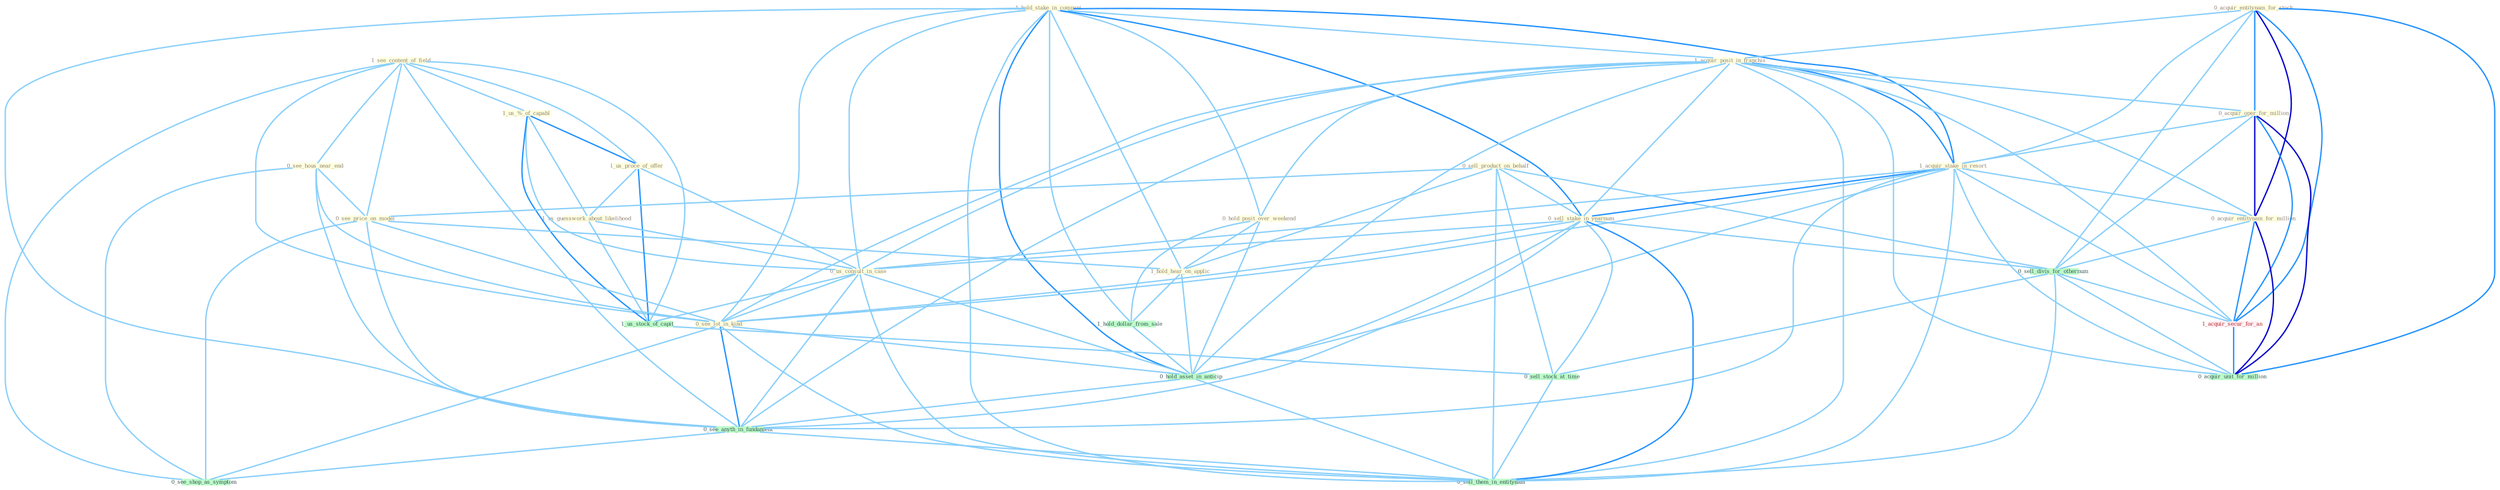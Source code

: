 Graph G{ 
    node
    [shape=polygon,style=filled,width=.5,height=.06,color="#BDFCC9",fixedsize=true,fontsize=4,
    fontcolor="#2f4f4f"];
    {node
    [color="#ffffe0", fontcolor="#8b7d6b"] "1_hold_stake_in_compani " "0_acquir_entitynam_for_stock " "1_see_content_of_field " "1_us_%_of_capabl " "1_us_proce_of_offer " "0_sell_product_on_behalf " "1_acquir_posit_in_franchis " "0_hold_posit_over_weekend " "0_acquir_oper_for_million " "0_see_hous_near_end " "0_see_price_on_model " "1_us_guesswork_about_likelihood " "1_acquir_stake_in_resort " "0_sell_stake_in_yearnum " "0_acquir_entitynam_for_million " "0_us_consult_in_case " "1_hold_hear_on_applic " "0_see_lot_in_kind "}
{node [color="#fff0f5", fontcolor="#b22222"] "1_acquir_secur_for_an "}
edge [color="#B0E2FF"];

	"1_hold_stake_in_compani " -- "1_acquir_posit_in_franchis " [w="1", color="#87cefa" ];
	"1_hold_stake_in_compani " -- "0_hold_posit_over_weekend " [w="1", color="#87cefa" ];
	"1_hold_stake_in_compani " -- "1_acquir_stake_in_resort " [w="2", color="#1e90ff" , len=0.8];
	"1_hold_stake_in_compani " -- "0_sell_stake_in_yearnum " [w="2", color="#1e90ff" , len=0.8];
	"1_hold_stake_in_compani " -- "0_us_consult_in_case " [w="1", color="#87cefa" ];
	"1_hold_stake_in_compani " -- "1_hold_hear_on_applic " [w="1", color="#87cefa" ];
	"1_hold_stake_in_compani " -- "0_see_lot_in_kind " [w="1", color="#87cefa" ];
	"1_hold_stake_in_compani " -- "1_hold_dollar_from_sale " [w="1", color="#87cefa" ];
	"1_hold_stake_in_compani " -- "0_hold_asset_in_anticip " [w="2", color="#1e90ff" , len=0.8];
	"1_hold_stake_in_compani " -- "0_see_anyth_in_fundament " [w="1", color="#87cefa" ];
	"1_hold_stake_in_compani " -- "0_sell_them_in_entitynam " [w="1", color="#87cefa" ];
	"0_acquir_entitynam_for_stock " -- "1_acquir_posit_in_franchis " [w="1", color="#87cefa" ];
	"0_acquir_entitynam_for_stock " -- "0_acquir_oper_for_million " [w="2", color="#1e90ff" , len=0.8];
	"0_acquir_entitynam_for_stock " -- "1_acquir_stake_in_resort " [w="1", color="#87cefa" ];
	"0_acquir_entitynam_for_stock " -- "0_acquir_entitynam_for_million " [w="3", color="#0000cd" , len=0.6];
	"0_acquir_entitynam_for_stock " -- "0_sell_divis_for_othernum " [w="1", color="#87cefa" ];
	"0_acquir_entitynam_for_stock " -- "1_acquir_secur_for_an " [w="2", color="#1e90ff" , len=0.8];
	"0_acquir_entitynam_for_stock " -- "0_acquir_unit_for_million " [w="2", color="#1e90ff" , len=0.8];
	"1_see_content_of_field " -- "1_us_%_of_capabl " [w="1", color="#87cefa" ];
	"1_see_content_of_field " -- "1_us_proce_of_offer " [w="1", color="#87cefa" ];
	"1_see_content_of_field " -- "0_see_hous_near_end " [w="1", color="#87cefa" ];
	"1_see_content_of_field " -- "0_see_price_on_model " [w="1", color="#87cefa" ];
	"1_see_content_of_field " -- "0_see_lot_in_kind " [w="1", color="#87cefa" ];
	"1_see_content_of_field " -- "1_us_stock_of_capit " [w="1", color="#87cefa" ];
	"1_see_content_of_field " -- "0_see_anyth_in_fundament " [w="1", color="#87cefa" ];
	"1_see_content_of_field " -- "0_see_shop_as_symptom " [w="1", color="#87cefa" ];
	"1_us_%_of_capabl " -- "1_us_proce_of_offer " [w="2", color="#1e90ff" , len=0.8];
	"1_us_%_of_capabl " -- "1_us_guesswork_about_likelihood " [w="1", color="#87cefa" ];
	"1_us_%_of_capabl " -- "0_us_consult_in_case " [w="1", color="#87cefa" ];
	"1_us_%_of_capabl " -- "1_us_stock_of_capit " [w="2", color="#1e90ff" , len=0.8];
	"1_us_proce_of_offer " -- "1_us_guesswork_about_likelihood " [w="1", color="#87cefa" ];
	"1_us_proce_of_offer " -- "0_us_consult_in_case " [w="1", color="#87cefa" ];
	"1_us_proce_of_offer " -- "1_us_stock_of_capit " [w="2", color="#1e90ff" , len=0.8];
	"0_sell_product_on_behalf " -- "0_see_price_on_model " [w="1", color="#87cefa" ];
	"0_sell_product_on_behalf " -- "0_sell_stake_in_yearnum " [w="1", color="#87cefa" ];
	"0_sell_product_on_behalf " -- "1_hold_hear_on_applic " [w="1", color="#87cefa" ];
	"0_sell_product_on_behalf " -- "0_sell_divis_for_othernum " [w="1", color="#87cefa" ];
	"0_sell_product_on_behalf " -- "0_sell_stock_at_time " [w="1", color="#87cefa" ];
	"0_sell_product_on_behalf " -- "0_sell_them_in_entitynam " [w="1", color="#87cefa" ];
	"1_acquir_posit_in_franchis " -- "0_hold_posit_over_weekend " [w="1", color="#87cefa" ];
	"1_acquir_posit_in_franchis " -- "0_acquir_oper_for_million " [w="1", color="#87cefa" ];
	"1_acquir_posit_in_franchis " -- "1_acquir_stake_in_resort " [w="2", color="#1e90ff" , len=0.8];
	"1_acquir_posit_in_franchis " -- "0_sell_stake_in_yearnum " [w="1", color="#87cefa" ];
	"1_acquir_posit_in_franchis " -- "0_acquir_entitynam_for_million " [w="1", color="#87cefa" ];
	"1_acquir_posit_in_franchis " -- "0_us_consult_in_case " [w="1", color="#87cefa" ];
	"1_acquir_posit_in_franchis " -- "0_see_lot_in_kind " [w="1", color="#87cefa" ];
	"1_acquir_posit_in_franchis " -- "1_acquir_secur_for_an " [w="1", color="#87cefa" ];
	"1_acquir_posit_in_franchis " -- "0_hold_asset_in_anticip " [w="1", color="#87cefa" ];
	"1_acquir_posit_in_franchis " -- "0_see_anyth_in_fundament " [w="1", color="#87cefa" ];
	"1_acquir_posit_in_franchis " -- "0_acquir_unit_for_million " [w="1", color="#87cefa" ];
	"1_acquir_posit_in_franchis " -- "0_sell_them_in_entitynam " [w="1", color="#87cefa" ];
	"0_hold_posit_over_weekend " -- "1_hold_hear_on_applic " [w="1", color="#87cefa" ];
	"0_hold_posit_over_weekend " -- "1_hold_dollar_from_sale " [w="1", color="#87cefa" ];
	"0_hold_posit_over_weekend " -- "0_hold_asset_in_anticip " [w="1", color="#87cefa" ];
	"0_acquir_oper_for_million " -- "1_acquir_stake_in_resort " [w="1", color="#87cefa" ];
	"0_acquir_oper_for_million " -- "0_acquir_entitynam_for_million " [w="3", color="#0000cd" , len=0.6];
	"0_acquir_oper_for_million " -- "0_sell_divis_for_othernum " [w="1", color="#87cefa" ];
	"0_acquir_oper_for_million " -- "1_acquir_secur_for_an " [w="2", color="#1e90ff" , len=0.8];
	"0_acquir_oper_for_million " -- "0_acquir_unit_for_million " [w="3", color="#0000cd" , len=0.6];
	"0_see_hous_near_end " -- "0_see_price_on_model " [w="1", color="#87cefa" ];
	"0_see_hous_near_end " -- "0_see_lot_in_kind " [w="1", color="#87cefa" ];
	"0_see_hous_near_end " -- "0_see_anyth_in_fundament " [w="1", color="#87cefa" ];
	"0_see_hous_near_end " -- "0_see_shop_as_symptom " [w="1", color="#87cefa" ];
	"0_see_price_on_model " -- "1_hold_hear_on_applic " [w="1", color="#87cefa" ];
	"0_see_price_on_model " -- "0_see_lot_in_kind " [w="1", color="#87cefa" ];
	"0_see_price_on_model " -- "0_see_anyth_in_fundament " [w="1", color="#87cefa" ];
	"0_see_price_on_model " -- "0_see_shop_as_symptom " [w="1", color="#87cefa" ];
	"1_us_guesswork_about_likelihood " -- "0_us_consult_in_case " [w="1", color="#87cefa" ];
	"1_us_guesswork_about_likelihood " -- "1_us_stock_of_capit " [w="1", color="#87cefa" ];
	"1_acquir_stake_in_resort " -- "0_sell_stake_in_yearnum " [w="2", color="#1e90ff" , len=0.8];
	"1_acquir_stake_in_resort " -- "0_acquir_entitynam_for_million " [w="1", color="#87cefa" ];
	"1_acquir_stake_in_resort " -- "0_us_consult_in_case " [w="1", color="#87cefa" ];
	"1_acquir_stake_in_resort " -- "0_see_lot_in_kind " [w="1", color="#87cefa" ];
	"1_acquir_stake_in_resort " -- "1_acquir_secur_for_an " [w="1", color="#87cefa" ];
	"1_acquir_stake_in_resort " -- "0_hold_asset_in_anticip " [w="1", color="#87cefa" ];
	"1_acquir_stake_in_resort " -- "0_see_anyth_in_fundament " [w="1", color="#87cefa" ];
	"1_acquir_stake_in_resort " -- "0_acquir_unit_for_million " [w="1", color="#87cefa" ];
	"1_acquir_stake_in_resort " -- "0_sell_them_in_entitynam " [w="1", color="#87cefa" ];
	"0_sell_stake_in_yearnum " -- "0_us_consult_in_case " [w="1", color="#87cefa" ];
	"0_sell_stake_in_yearnum " -- "0_see_lot_in_kind " [w="1", color="#87cefa" ];
	"0_sell_stake_in_yearnum " -- "0_sell_divis_for_othernum " [w="1", color="#87cefa" ];
	"0_sell_stake_in_yearnum " -- "0_hold_asset_in_anticip " [w="1", color="#87cefa" ];
	"0_sell_stake_in_yearnum " -- "0_sell_stock_at_time " [w="1", color="#87cefa" ];
	"0_sell_stake_in_yearnum " -- "0_see_anyth_in_fundament " [w="1", color="#87cefa" ];
	"0_sell_stake_in_yearnum " -- "0_sell_them_in_entitynam " [w="2", color="#1e90ff" , len=0.8];
	"0_acquir_entitynam_for_million " -- "0_sell_divis_for_othernum " [w="1", color="#87cefa" ];
	"0_acquir_entitynam_for_million " -- "1_acquir_secur_for_an " [w="2", color="#1e90ff" , len=0.8];
	"0_acquir_entitynam_for_million " -- "0_acquir_unit_for_million " [w="3", color="#0000cd" , len=0.6];
	"0_us_consult_in_case " -- "0_see_lot_in_kind " [w="1", color="#87cefa" ];
	"0_us_consult_in_case " -- "1_us_stock_of_capit " [w="1", color="#87cefa" ];
	"0_us_consult_in_case " -- "0_hold_asset_in_anticip " [w="1", color="#87cefa" ];
	"0_us_consult_in_case " -- "0_see_anyth_in_fundament " [w="1", color="#87cefa" ];
	"0_us_consult_in_case " -- "0_sell_them_in_entitynam " [w="1", color="#87cefa" ];
	"1_hold_hear_on_applic " -- "1_hold_dollar_from_sale " [w="1", color="#87cefa" ];
	"1_hold_hear_on_applic " -- "0_hold_asset_in_anticip " [w="1", color="#87cefa" ];
	"0_see_lot_in_kind " -- "0_hold_asset_in_anticip " [w="1", color="#87cefa" ];
	"0_see_lot_in_kind " -- "0_see_anyth_in_fundament " [w="2", color="#1e90ff" , len=0.8];
	"0_see_lot_in_kind " -- "0_see_shop_as_symptom " [w="1", color="#87cefa" ];
	"0_see_lot_in_kind " -- "0_sell_them_in_entitynam " [w="1", color="#87cefa" ];
	"0_sell_divis_for_othernum " -- "1_acquir_secur_for_an " [w="1", color="#87cefa" ];
	"0_sell_divis_for_othernum " -- "0_sell_stock_at_time " [w="1", color="#87cefa" ];
	"0_sell_divis_for_othernum " -- "0_acquir_unit_for_million " [w="1", color="#87cefa" ];
	"0_sell_divis_for_othernum " -- "0_sell_them_in_entitynam " [w="1", color="#87cefa" ];
	"1_acquir_secur_for_an " -- "0_acquir_unit_for_million " [w="2", color="#1e90ff" , len=0.8];
	"1_us_stock_of_capit " -- "0_sell_stock_at_time " [w="1", color="#87cefa" ];
	"1_hold_dollar_from_sale " -- "0_hold_asset_in_anticip " [w="1", color="#87cefa" ];
	"0_hold_asset_in_anticip " -- "0_see_anyth_in_fundament " [w="1", color="#87cefa" ];
	"0_hold_asset_in_anticip " -- "0_sell_them_in_entitynam " [w="1", color="#87cefa" ];
	"0_sell_stock_at_time " -- "0_sell_them_in_entitynam " [w="1", color="#87cefa" ];
	"0_see_anyth_in_fundament " -- "0_see_shop_as_symptom " [w="1", color="#87cefa" ];
	"0_see_anyth_in_fundament " -- "0_sell_them_in_entitynam " [w="1", color="#87cefa" ];
}